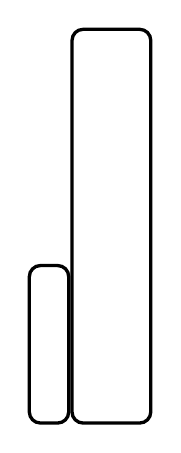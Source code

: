 \begin{tikzpicture}

  \node[rectangle, rounded corners, draw = black, very thick, minimum height=5cm, minimum width=1cm]  (slab) at (0.0,0.0) {};
  \node[rectangle, rounded corners, draw = black, very thick, minimum height=2cm, minimum width=0.5cm,left=0cm of slab.south west, anchor=south east] {};

\end{tikzpicture}